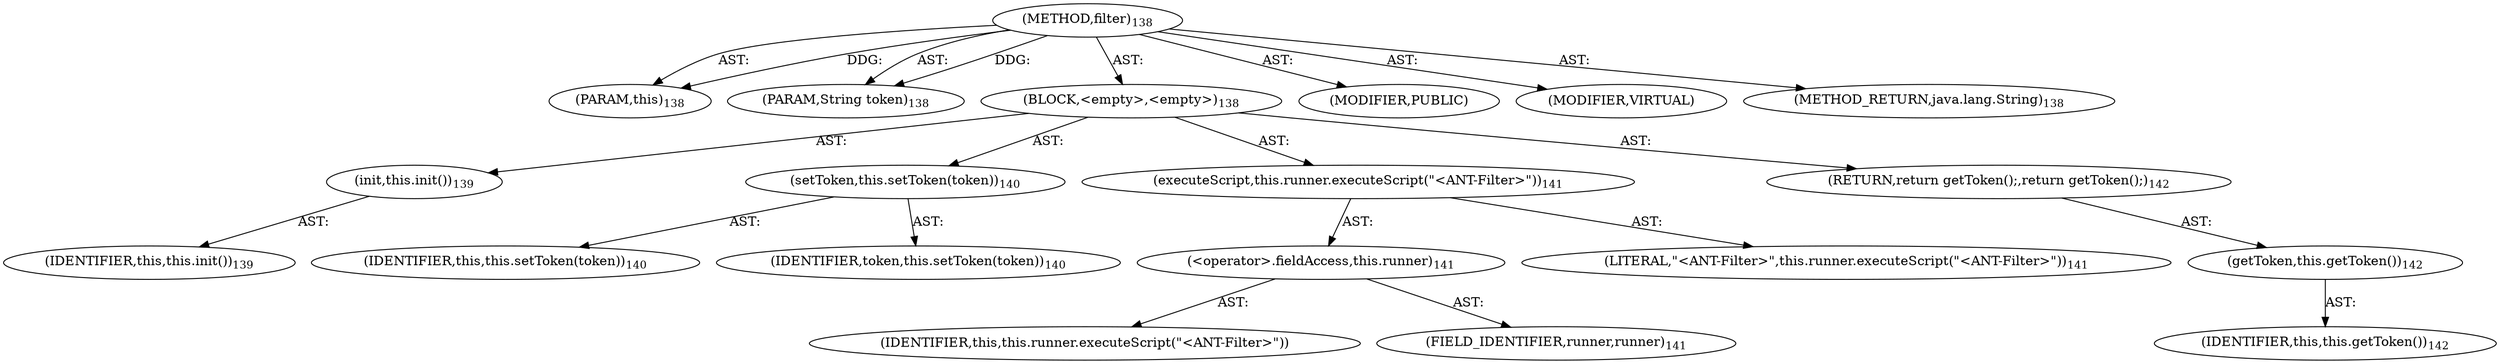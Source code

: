 digraph "filter" {  
"111669149700" [label = <(METHOD,filter)<SUB>138</SUB>> ]
"115964116994" [label = <(PARAM,this)<SUB>138</SUB>> ]
"115964116999" [label = <(PARAM,String token)<SUB>138</SUB>> ]
"25769803781" [label = <(BLOCK,&lt;empty&gt;,&lt;empty&gt;)<SUB>138</SUB>> ]
"30064771101" [label = <(init,this.init())<SUB>139</SUB>> ]
"68719476743" [label = <(IDENTIFIER,this,this.init())<SUB>139</SUB>> ]
"30064771102" [label = <(setToken,this.setToken(token))<SUB>140</SUB>> ]
"68719476744" [label = <(IDENTIFIER,this,this.setToken(token))<SUB>140</SUB>> ]
"68719476758" [label = <(IDENTIFIER,token,this.setToken(token))<SUB>140</SUB>> ]
"30064771103" [label = <(executeScript,this.runner.executeScript(&quot;&lt;ANT-Filter&gt;&quot;))<SUB>141</SUB>> ]
"30064771104" [label = <(&lt;operator&gt;.fieldAccess,this.runner)<SUB>141</SUB>> ]
"68719476759" [label = <(IDENTIFIER,this,this.runner.executeScript(&quot;&lt;ANT-Filter&gt;&quot;))> ]
"55834574859" [label = <(FIELD_IDENTIFIER,runner,runner)<SUB>141</SUB>> ]
"90194313219" [label = <(LITERAL,&quot;&lt;ANT-Filter&gt;&quot;,this.runner.executeScript(&quot;&lt;ANT-Filter&gt;&quot;))<SUB>141</SUB>> ]
"146028888066" [label = <(RETURN,return getToken();,return getToken();)<SUB>142</SUB>> ]
"30064771105" [label = <(getToken,this.getToken())<SUB>142</SUB>> ]
"68719476745" [label = <(IDENTIFIER,this,this.getToken())<SUB>142</SUB>> ]
"133143986187" [label = <(MODIFIER,PUBLIC)> ]
"133143986188" [label = <(MODIFIER,VIRTUAL)> ]
"128849018884" [label = <(METHOD_RETURN,java.lang.String)<SUB>138</SUB>> ]
  "111669149700" -> "115964116994"  [ label = "AST: "] 
  "111669149700" -> "115964116999"  [ label = "AST: "] 
  "111669149700" -> "25769803781"  [ label = "AST: "] 
  "111669149700" -> "133143986187"  [ label = "AST: "] 
  "111669149700" -> "133143986188"  [ label = "AST: "] 
  "111669149700" -> "128849018884"  [ label = "AST: "] 
  "25769803781" -> "30064771101"  [ label = "AST: "] 
  "25769803781" -> "30064771102"  [ label = "AST: "] 
  "25769803781" -> "30064771103"  [ label = "AST: "] 
  "25769803781" -> "146028888066"  [ label = "AST: "] 
  "30064771101" -> "68719476743"  [ label = "AST: "] 
  "30064771102" -> "68719476744"  [ label = "AST: "] 
  "30064771102" -> "68719476758"  [ label = "AST: "] 
  "30064771103" -> "30064771104"  [ label = "AST: "] 
  "30064771103" -> "90194313219"  [ label = "AST: "] 
  "30064771104" -> "68719476759"  [ label = "AST: "] 
  "30064771104" -> "55834574859"  [ label = "AST: "] 
  "146028888066" -> "30064771105"  [ label = "AST: "] 
  "30064771105" -> "68719476745"  [ label = "AST: "] 
  "111669149700" -> "115964116994"  [ label = "DDG: "] 
  "111669149700" -> "115964116999"  [ label = "DDG: "] 
}
